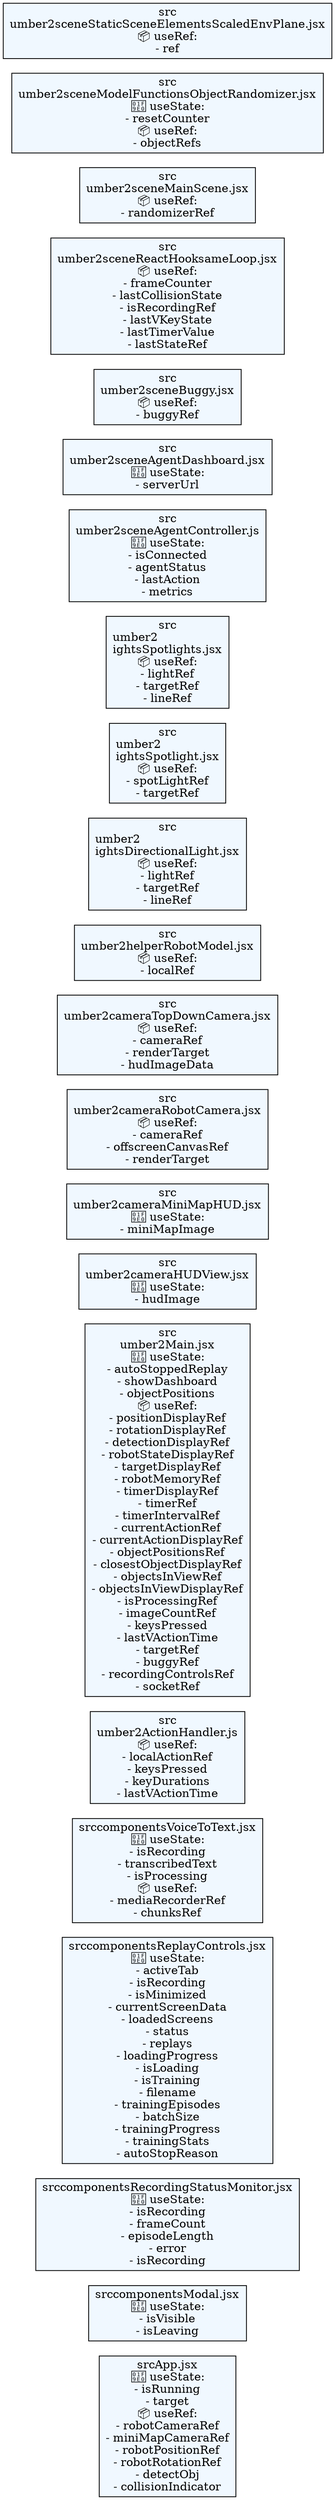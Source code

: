 digraph ReactHooks {
  rankdir=LR;
  node [shape=box, style=filled, fillcolor="#f0f8ff"];
  "src\App_jsx" [label="src\App.jsx\n🧠 useState:\n- isRunning\n- target\n📦 useRef:\n- robotCameraRef\n- miniMapCameraRef\n- robotPositionRef\n- robotRotationRef\n- detectObj\n- collisionIndicator\n"];
  "src\components\Modal_jsx" [label="src\components\Modal.jsx\n🧠 useState:\n- isVisible\n- isLeaving\n"];
  "src\components\RecordingStatusMonitor_jsx" [label="src\components\RecordingStatusMonitor.jsx\n🧠 useState:\n- isRecording\n- frameCount\n- episodeLength\n- error\n- isRecording\n"];
  "src\components\ReplayControls_jsx" [label="src\components\ReplayControls.jsx\n🧠 useState:\n- activeTab\n- isRecording\n- isMinimized\n- currentScreenData\n- loadedScreens\n- status\n- replays\n- loadingProgress\n- isLoading\n- isTraining\n- filename\n- trainingEpisodes\n- batchSize\n- trainingProgress\n- trainingStats\n- autoStopReason\n"];
  "src\components\VoiceToText_jsx" [label="src\components\VoiceToText.jsx\n🧠 useState:\n- isRecording\n- transcribedText\n- isProcessing\n📦 useRef:\n- mediaRecorderRef\n- chunksRef\n"];
  "src\number2\ActionHandler_js" [label="src\number2\ActionHandler.js\n📦 useRef:\n- localActionRef\n- keysPressed\n- keyDurations\n- lastVActionTime\n"];
  "src\number2\Main_jsx" [label="src\number2\Main.jsx\n🧠 useState:\n- autoStoppedReplay\n- showDashboard\n- objectPositions\n📦 useRef:\n- positionDisplayRef\n- rotationDisplayRef\n- detectionDisplayRef\n- robotStateDisplayRef\n- targetDisplayRef\n- robotMemoryRef\n- timerDisplayRef\n- timerRef\n- timerIntervalRef\n- currentActionRef\n- currentActionDisplayRef\n- objectPositionsRef\n- closestObjectDisplayRef\n- objectsInViewRef\n- objectsInViewDisplayRef\n- isProcessingRef\n- imageCountRef\n- keysPressed\n- lastVActionTime\n- targetRef\n- buggyRef\n- recordingControlsRef\n- socketRef\n"];
  "src\number2\camera\HUDView_jsx" [label="src\number2\camera\HUDView.jsx\n🧠 useState:\n- hudImage\n"];
  "src\number2\camera\MiniMapHUD_jsx" [label="src\number2\camera\MiniMapHUD.jsx\n🧠 useState:\n- miniMapImage\n"];
  "src\number2\camera\RobotCamera_jsx" [label="src\number2\camera\RobotCamera.jsx\n📦 useRef:\n- cameraRef\n- offscreenCanvasRef\n- renderTarget\n"];
  "src\number2\camera\TopDownCamera_jsx" [label="src\number2\camera\TopDownCamera.jsx\n📦 useRef:\n- cameraRef\n- renderTarget\n- hudImageData\n"];
  "src\number2\helper\RobotModel_jsx" [label="src\number2\helper\RobotModel.jsx\n📦 useRef:\n- localRef\n"];
  "src\number2\lights\DirectionalLight_jsx" [label="src\number2\lights\DirectionalLight.jsx\n📦 useRef:\n- lightRef\n- targetRef\n- lineRef\n"];
  "src\number2\lights\Spotlight_jsx" [label="src\number2\lights\Spotlight.jsx\n📦 useRef:\n- spotLightRef\n- targetRef\n"];
  "src\number2\lights\Spotlights_jsx" [label="src\number2\lights\Spotlights.jsx\n📦 useRef:\n- lightRef\n- targetRef\n- lineRef\n"];
  "src\number2\scene\AgentController_js" [label="src\number2\scene\AgentController.js\n🧠 useState:\n- isConnected\n- agentStatus\n- lastAction\n- metrics\n"];
  "src\number2\scene\AgentDashboard_jsx" [label="src\number2\scene\AgentDashboard.jsx\n🧠 useState:\n- serverUrl\n"];
  "src\number2\scene\Buggy_jsx" [label="src\number2\scene\Buggy.jsx\n📦 useRef:\n- buggyRef\n"];
  "src\number2\scene\GameLoop_jsx" [label="src\number2\scene\GameLoop.jsx\n📦 useRef:\n- frameCounter\n- lastCollisionState\n- isRecordingRef\n- lastVKeyState\n- lastTimerValue\n- lastStateRef\n"];
  "src\number2\scene\MainScene_jsx" [label="src\number2\scene\MainScene.jsx\n📦 useRef:\n- randomizerRef\n"];
  "src\number2\scene\ModelFunctions\ObjectRandomizer_jsx" [label="src\number2\scene\ModelFunctions\ObjectRandomizer.jsx\n🧠 useState:\n- resetCounter\n📦 useRef:\n- objectRefs\n"];
  "src\number2\scene\StaticSceneElements\ScaledEnv\Plane_jsx" [label="src\number2\scene\StaticSceneElements\ScaledEnv\Plane.jsx\n📦 useRef:\n- ref\n"];
}